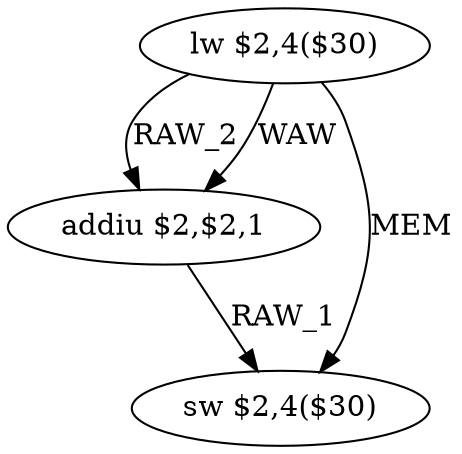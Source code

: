 digraph G1 {
node [shape = ellipse];
i0 [label = "lw $2,4($30)"] ;
i0 ->  i1 [label= "RAW_2"];
i0 ->  i1 [label= "WAW"];
i0 ->  i2 [label= "MEM"];
i1 [label = "addiu $2,$2,1"] ;
i1 ->  i2 [label= "RAW_1"];
i2 [label = "sw $2,4($30)"] ;
}

